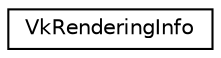 digraph "Graphical Class Hierarchy"
{
 // LATEX_PDF_SIZE
  edge [fontname="Helvetica",fontsize="10",labelfontname="Helvetica",labelfontsize="10"];
  node [fontname="Helvetica",fontsize="10",shape=record];
  rankdir="LR";
  Node0 [label="VkRenderingInfo",height=0.2,width=0.4,color="black", fillcolor="white", style="filled",URL="$structVkRenderingInfo.html",tooltip=" "];
}
